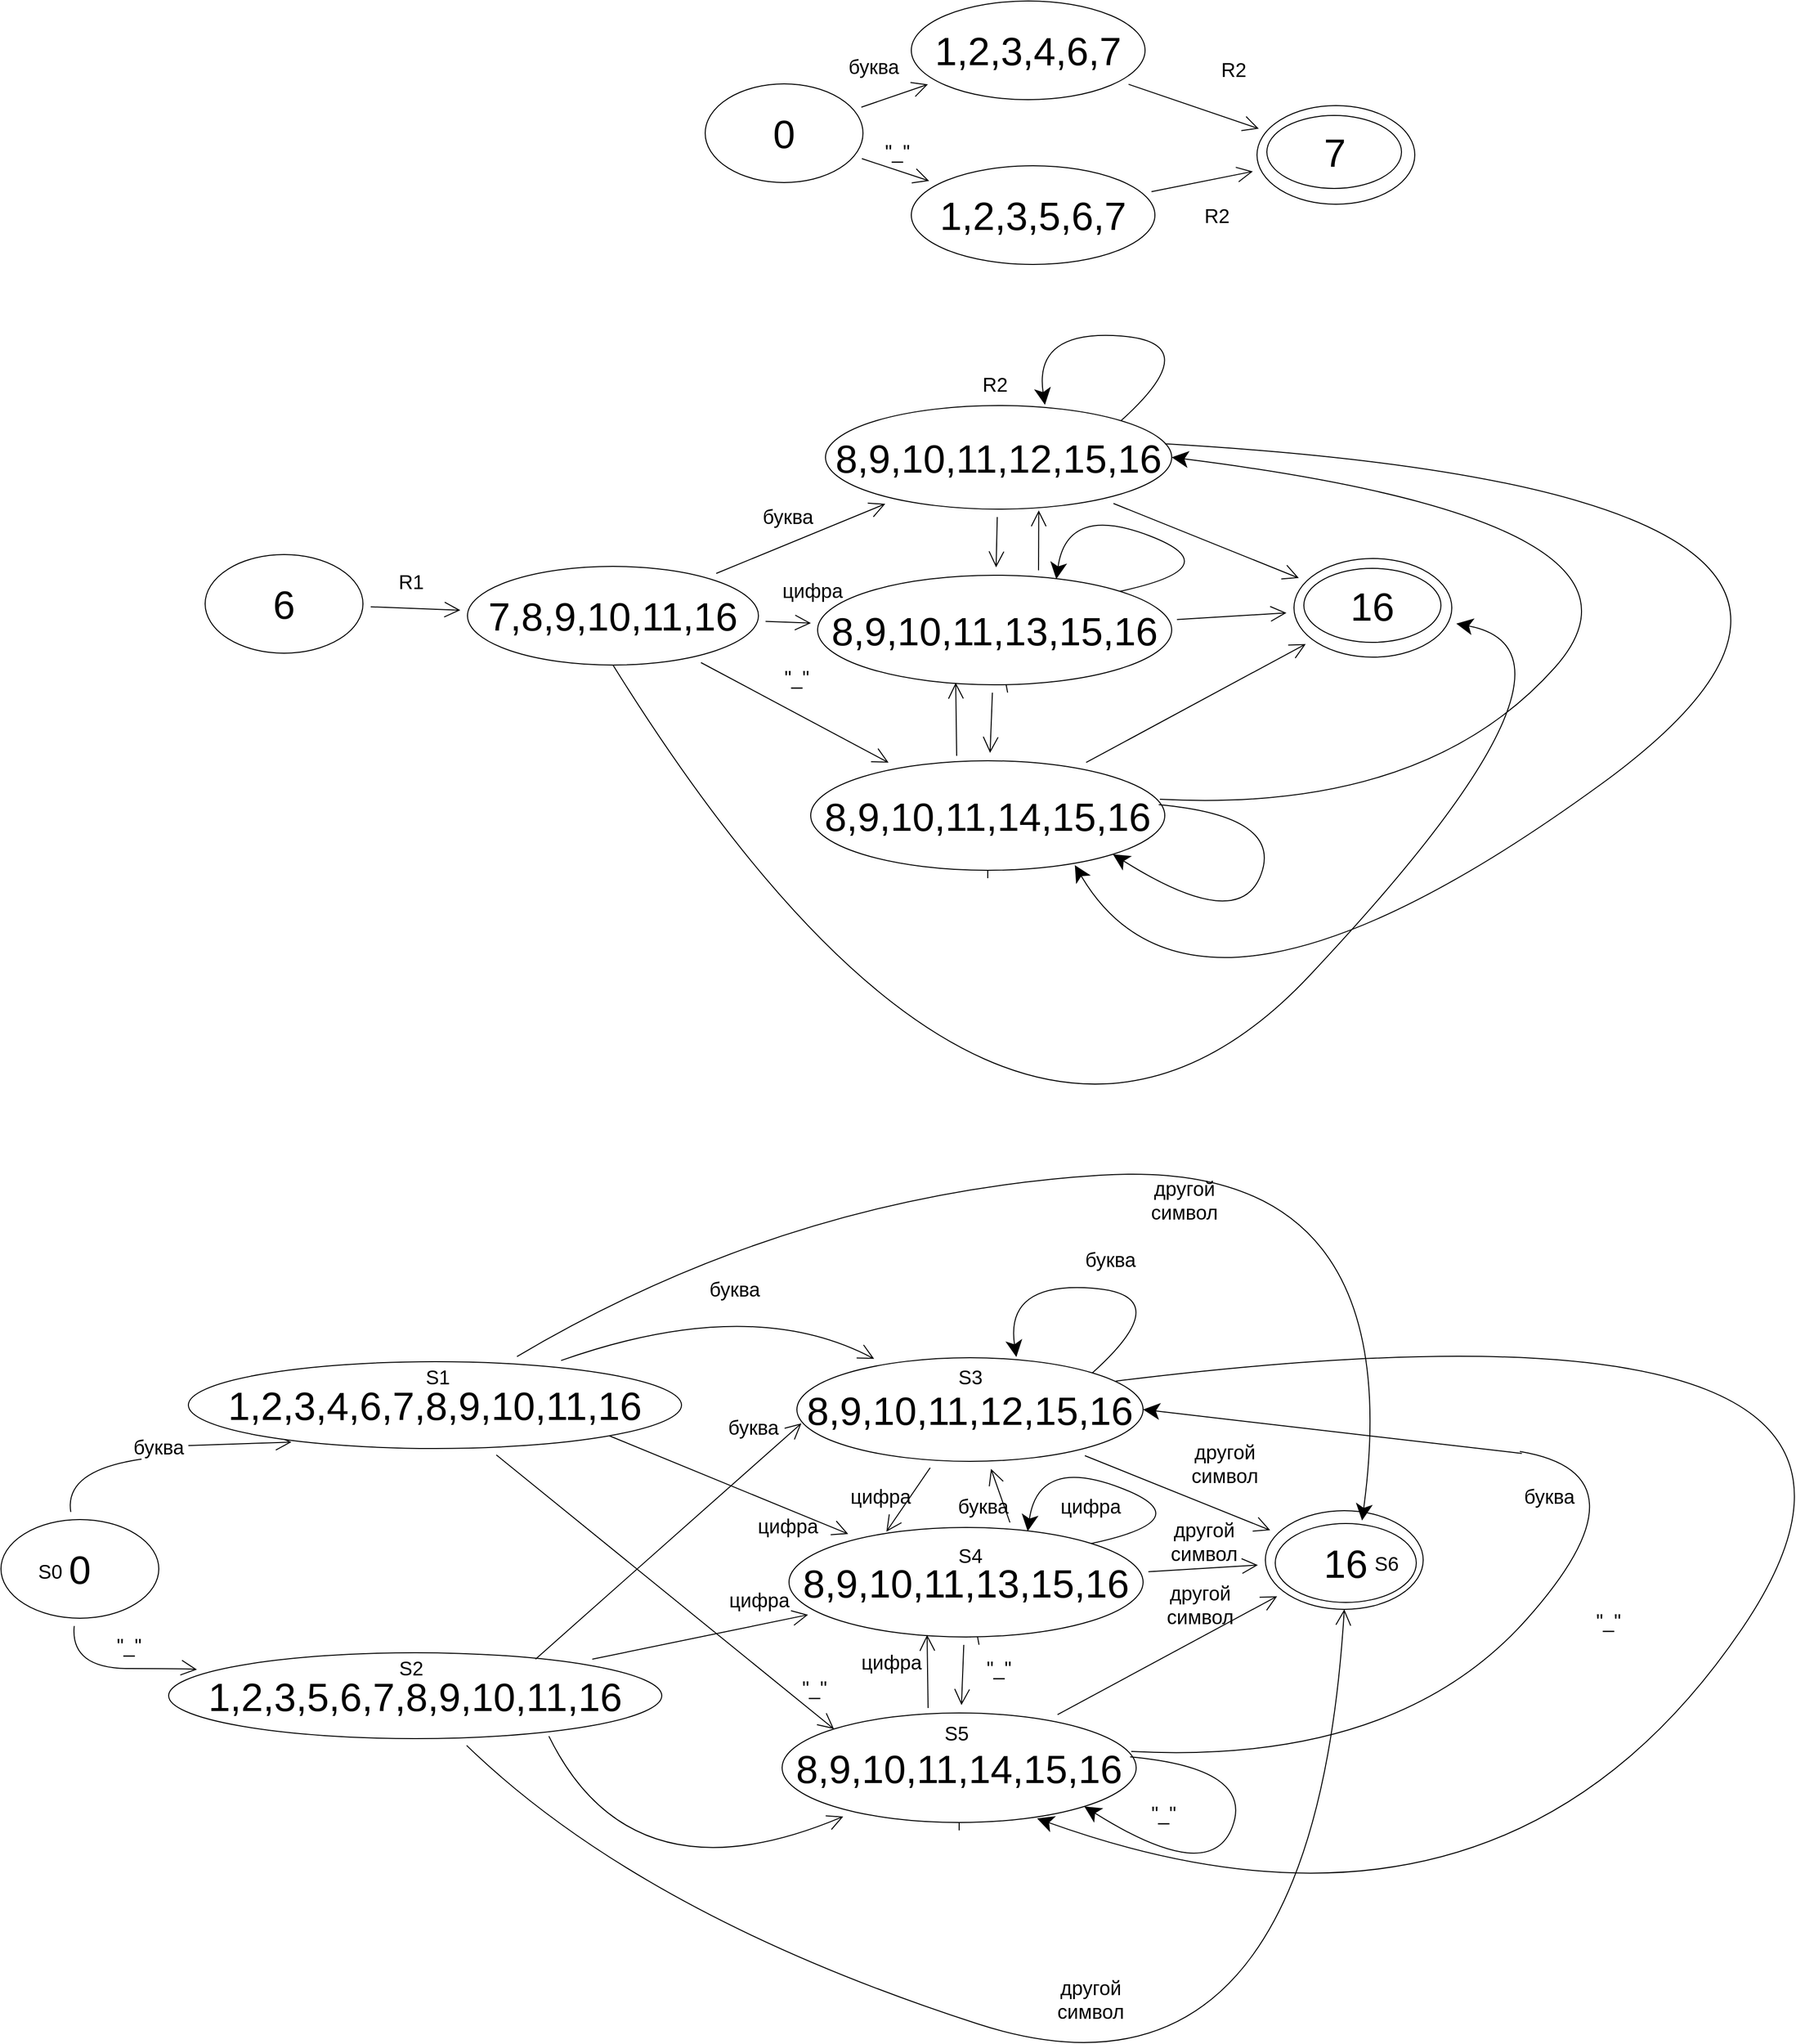 <mxfile version="18.0.6" type="device"><diagram id="zj1M4mrLuByFVKe7p3DA" name="Страница 1"><mxGraphModel dx="2971" dy="1540" grid="1" gridSize="10" guides="1" tooltips="1" connect="1" arrows="1" fold="1" page="1" pageScale="1" pageWidth="827" pageHeight="1169" math="0" shadow="0"><root><mxCell id="0"/><mxCell id="1" parent="0"/><mxCell id="WcoB6O9tHbPSRqKSjscu-1" value="0" style="ellipse;whiteSpace=wrap;html=1;hachureGap=4;fontSize=40;" vertex="1" parent="1"><mxGeometry x="214" y="114" width="160" height="100" as="geometry"/></mxCell><mxCell id="WcoB6O9tHbPSRqKSjscu-2" value="1,2,3,5,6,7" style="ellipse;whiteSpace=wrap;html=1;hachureGap=4;fontSize=40;" vertex="1" parent="1"><mxGeometry x="423" y="197" width="247" height="100" as="geometry"/></mxCell><mxCell id="WcoB6O9tHbPSRqKSjscu-3" value="1,2,3,4,6,7" style="ellipse;whiteSpace=wrap;html=1;hachureGap=4;fontSize=40;" vertex="1" parent="1"><mxGeometry x="423" y="30" width="237" height="100" as="geometry"/></mxCell><mxCell id="WcoB6O9tHbPSRqKSjscu-4" value="7" style="ellipse;whiteSpace=wrap;html=1;hachureGap=4;fontSize=40;" vertex="1" parent="1"><mxGeometry x="773.5" y="136" width="160" height="100" as="geometry"/></mxCell><mxCell id="WcoB6O9tHbPSRqKSjscu-5" value="" style="edgeStyle=none;orthogonalLoop=1;jettySize=auto;html=1;rounded=0;fontSize=40;endArrow=open;startSize=14;endSize=14;sourcePerimeterSpacing=8;targetPerimeterSpacing=8;curved=1;" edge="1" parent="1" source="WcoB6O9tHbPSRqKSjscu-1" target="WcoB6O9tHbPSRqKSjscu-3"><mxGeometry width="120" relative="1" as="geometry"><mxPoint x="437" y="177" as="sourcePoint"/><mxPoint x="557" y="177" as="targetPoint"/><Array as="points"/></mxGeometry></mxCell><mxCell id="WcoB6O9tHbPSRqKSjscu-6" value="" style="edgeStyle=none;orthogonalLoop=1;jettySize=auto;html=1;rounded=0;fontSize=40;endArrow=open;startSize=14;endSize=14;sourcePerimeterSpacing=8;targetPerimeterSpacing=8;curved=1;" edge="1" parent="1" source="WcoB6O9tHbPSRqKSjscu-1" target="WcoB6O9tHbPSRqKSjscu-2"><mxGeometry width="120" relative="1" as="geometry"><mxPoint x="371" y="183" as="sourcePoint"/><mxPoint x="491" y="183" as="targetPoint"/><Array as="points"/></mxGeometry></mxCell><mxCell id="WcoB6O9tHbPSRqKSjscu-7" value="" style="edgeStyle=none;orthogonalLoop=1;jettySize=auto;html=1;rounded=0;fontSize=40;endArrow=open;startSize=14;endSize=14;sourcePerimeterSpacing=8;targetPerimeterSpacing=8;curved=1;" edge="1" parent="1" source="WcoB6O9tHbPSRqKSjscu-2" target="WcoB6O9tHbPSRqKSjscu-4"><mxGeometry width="120" relative="1" as="geometry"><mxPoint x="622" y="268" as="sourcePoint"/><mxPoint x="742" y="268" as="targetPoint"/><Array as="points"/></mxGeometry></mxCell><mxCell id="WcoB6O9tHbPSRqKSjscu-8" value="" style="edgeStyle=none;orthogonalLoop=1;jettySize=auto;html=1;rounded=0;fontSize=40;endArrow=open;startSize=14;endSize=14;sourcePerimeterSpacing=8;targetPerimeterSpacing=8;curved=1;" edge="1" parent="1" source="WcoB6O9tHbPSRqKSjscu-3" target="WcoB6O9tHbPSRqKSjscu-4"><mxGeometry width="120" relative="1" as="geometry"><mxPoint x="483" y="166" as="sourcePoint"/><mxPoint x="603" y="166" as="targetPoint"/><Array as="points"/></mxGeometry></mxCell><mxCell id="WcoB6O9tHbPSRqKSjscu-9" value="буква" style="text;strokeColor=none;fillColor=none;html=1;align=center;verticalAlign=middle;whiteSpace=wrap;rounded=0;hachureGap=4;fontSize=20;" vertex="1" parent="1"><mxGeometry x="355" y="81" width="60" height="30" as="geometry"/></mxCell><mxCell id="WcoB6O9tHbPSRqKSjscu-10" value="&quot;_&quot;" style="text;strokeColor=none;fillColor=none;html=1;align=center;verticalAlign=middle;whiteSpace=wrap;rounded=0;hachureGap=4;fontSize=20;" vertex="1" parent="1"><mxGeometry x="379" y="167" width="60" height="30" as="geometry"/></mxCell><mxCell id="WcoB6O9tHbPSRqKSjscu-11" value="R2" style="text;strokeColor=none;fillColor=none;html=1;align=center;verticalAlign=middle;whiteSpace=wrap;rounded=0;hachureGap=4;fontSize=20;" vertex="1" parent="1"><mxGeometry x="703" y="232" width="60" height="30" as="geometry"/></mxCell><mxCell id="WcoB6O9tHbPSRqKSjscu-12" value="R2" style="text;strokeColor=none;fillColor=none;html=1;align=center;verticalAlign=middle;whiteSpace=wrap;rounded=0;hachureGap=4;fontSize=20;" vertex="1" parent="1"><mxGeometry x="720" y="84" width="60" height="30" as="geometry"/></mxCell><mxCell id="WcoB6O9tHbPSRqKSjscu-13" value="7,8,9,10,11,16" style="ellipse;whiteSpace=wrap;html=1;hachureGap=4;fontSize=40;" vertex="1" parent="1"><mxGeometry x="-27" y="603" width="295" height="100" as="geometry"/></mxCell><mxCell id="WcoB6O9tHbPSRqKSjscu-14" style="edgeStyle=none;curved=1;rounded=0;orthogonalLoop=1;jettySize=auto;html=1;entryX=0.616;entryY=1.012;entryDx=0;entryDy=0;entryPerimeter=0;fontSize=20;endArrow=open;startSize=14;endSize=14;sourcePerimeterSpacing=8;targetPerimeterSpacing=8;" edge="1" parent="1" target="WcoB6O9tHbPSRqKSjscu-19"><mxGeometry relative="1" as="geometry"><mxPoint x="552" y="607" as="sourcePoint"/></mxGeometry></mxCell><mxCell id="WcoB6O9tHbPSRqKSjscu-15" style="edgeStyle=none;curved=1;rounded=0;orthogonalLoop=1;jettySize=auto;html=1;fontSize=20;endArrow=open;startSize=14;endSize=14;sourcePerimeterSpacing=8;targetPerimeterSpacing=8;" edge="1" parent="1" source="WcoB6O9tHbPSRqKSjscu-17"><mxGeometry relative="1" as="geometry"><mxPoint x="515.929" y="706.167" as="targetPoint"/></mxGeometry></mxCell><mxCell id="WcoB6O9tHbPSRqKSjscu-16" style="edgeStyle=none;curved=1;rounded=0;orthogonalLoop=1;jettySize=auto;html=1;fontSize=20;endArrow=open;startSize=14;endSize=14;sourcePerimeterSpacing=8;targetPerimeterSpacing=8;" edge="1" parent="1" source="WcoB6O9tHbPSRqKSjscu-17" target="WcoB6O9tHbPSRqKSjscu-33"><mxGeometry relative="1" as="geometry"/></mxCell><mxCell id="WcoB6O9tHbPSRqKSjscu-17" value="8,9,10,11,13,15,16" style="ellipse;whiteSpace=wrap;html=1;hachureGap=4;fontSize=40;" vertex="1" parent="1"><mxGeometry x="328" y="612" width="359" height="111" as="geometry"/></mxCell><mxCell id="WcoB6O9tHbPSRqKSjscu-18" style="edgeStyle=none;curved=1;rounded=0;orthogonalLoop=1;jettySize=auto;html=1;fontSize=20;endArrow=open;startSize=14;endSize=14;sourcePerimeterSpacing=8;targetPerimeterSpacing=8;" edge="1" parent="1" source="WcoB6O9tHbPSRqKSjscu-19" target="WcoB6O9tHbPSRqKSjscu-17"><mxGeometry relative="1" as="geometry"/></mxCell><mxCell id="WcoB6O9tHbPSRqKSjscu-19" value="8,9,10,11,12,15,16" style="ellipse;whiteSpace=wrap;html=1;hachureGap=4;fontSize=40;" vertex="1" parent="1"><mxGeometry x="336" y="440" width="351" height="105" as="geometry"/></mxCell><mxCell id="WcoB6O9tHbPSRqKSjscu-20" value="16" style="ellipse;whiteSpace=wrap;html=1;hachureGap=4;fontSize=40;" vertex="1" parent="1"><mxGeometry x="811" y="595" width="160" height="100" as="geometry"/></mxCell><mxCell id="WcoB6O9tHbPSRqKSjscu-21" value="" style="edgeStyle=none;orthogonalLoop=1;jettySize=auto;html=1;rounded=0;fontSize=40;endArrow=open;startSize=14;endSize=14;sourcePerimeterSpacing=8;targetPerimeterSpacing=8;curved=1;" edge="1" parent="1" source="WcoB6O9tHbPSRqKSjscu-13" target="WcoB6O9tHbPSRqKSjscu-19"><mxGeometry width="120" relative="1" as="geometry"><mxPoint x="350" y="592" as="sourcePoint"/><mxPoint x="470" y="592" as="targetPoint"/><Array as="points"/></mxGeometry></mxCell><mxCell id="WcoB6O9tHbPSRqKSjscu-22" value="" style="edgeStyle=none;orthogonalLoop=1;jettySize=auto;html=1;rounded=0;fontSize=40;endArrow=open;startSize=14;endSize=14;sourcePerimeterSpacing=8;targetPerimeterSpacing=8;curved=1;" edge="1" parent="1" source="WcoB6O9tHbPSRqKSjscu-13" target="WcoB6O9tHbPSRqKSjscu-17"><mxGeometry width="120" relative="1" as="geometry"><mxPoint x="284" y="598" as="sourcePoint"/><mxPoint x="404" y="598" as="targetPoint"/><Array as="points"/></mxGeometry></mxCell><mxCell id="WcoB6O9tHbPSRqKSjscu-23" value="" style="edgeStyle=none;orthogonalLoop=1;jettySize=auto;html=1;rounded=0;fontSize=40;endArrow=open;startSize=14;endSize=14;sourcePerimeterSpacing=8;targetPerimeterSpacing=8;curved=1;" edge="1" parent="1" source="WcoB6O9tHbPSRqKSjscu-17" target="WcoB6O9tHbPSRqKSjscu-20"><mxGeometry width="120" relative="1" as="geometry"><mxPoint x="535" y="683" as="sourcePoint"/><mxPoint x="655" y="683" as="targetPoint"/><Array as="points"/></mxGeometry></mxCell><mxCell id="WcoB6O9tHbPSRqKSjscu-24" value="" style="edgeStyle=none;orthogonalLoop=1;jettySize=auto;html=1;rounded=0;fontSize=40;endArrow=open;startSize=14;endSize=14;sourcePerimeterSpacing=8;targetPerimeterSpacing=8;curved=1;" edge="1" parent="1" source="WcoB6O9tHbPSRqKSjscu-19" target="WcoB6O9tHbPSRqKSjscu-20"><mxGeometry width="120" relative="1" as="geometry"><mxPoint x="396" y="581" as="sourcePoint"/><mxPoint x="516" y="581" as="targetPoint"/><Array as="points"/></mxGeometry></mxCell><mxCell id="WcoB6O9tHbPSRqKSjscu-25" value="буква" style="text;strokeColor=none;fillColor=none;html=1;align=center;verticalAlign=middle;whiteSpace=wrap;rounded=0;hachureGap=4;fontSize=20;" vertex="1" parent="1"><mxGeometry x="268" y="537" width="60" height="30" as="geometry"/></mxCell><mxCell id="WcoB6O9tHbPSRqKSjscu-26" value="цифра&lt;span style=&quot;color: rgba(0, 0, 0, 0); font-family: monospace; font-size: 0px; text-align: start;&quot;&gt;%3CmxGraphModel%3E%3Croot%3E%3CmxCell%20id%3D%220%22%2F%3E%3CmxCell%20id%3D%221%22%20parent%3D%220%22%2F%3E%3CmxCell%20id%3D%222%22%20value%3D%22%22%20style%3D%22edgeStyle%3Dnone%3BorthogonalLoop%3D1%3BjettySize%3Dauto%3Bhtml%3D1%3Brounded%3D0%3BfontSize%3D40%3BendArrow%3Dopen%3BstartSize%3D14%3BendSize%3D14%3BsourcePerimeterSpacing%3D8%3BtargetPerimeterSpacing%3D8%3Bcurved%3D1%3B%22%20edge%3D%221%22%20parent%3D%221%22%3E%3CmxGeometry%20width%3D%22120%22%20relative%3D%221%22%20as%3D%22geometry%22%3E%3CmxPoint%20x%3D%22270.536%22%20y%3D%22610.228%22%20as%3D%22sourcePoint%22%2F%3E%3CmxPoint%20x%3D%22354.334%22%20y%3D%22630.873%22%20as%3D%22targetPoint%22%2F%3E%3CArray%20as%3D%22points%22%2F%3E%3C%2FmxGeometry%3E%3C%2FmxCell%3E%3C%2Froot%3E%3C%2FmxGraphModel%3E&lt;/span&gt;" style="text;strokeColor=none;fillColor=none;html=1;align=center;verticalAlign=middle;whiteSpace=wrap;rounded=0;hachureGap=4;fontSize=20;" vertex="1" parent="1"><mxGeometry x="293" y="612" width="60" height="30" as="geometry"/></mxCell><mxCell id="WcoB6O9tHbPSRqKSjscu-27" value="R2" style="text;strokeColor=none;fillColor=none;html=1;align=center;verticalAlign=middle;whiteSpace=wrap;rounded=0;hachureGap=4;fontSize=20;" vertex="1" parent="1"><mxGeometry x="477.5" y="403" width="60" height="30" as="geometry"/></mxCell><mxCell id="WcoB6O9tHbPSRqKSjscu-28" style="edgeStyle=none;curved=1;rounded=0;orthogonalLoop=1;jettySize=auto;html=1;fontSize=20;endArrow=open;startSize=14;endSize=14;sourcePerimeterSpacing=8;targetPerimeterSpacing=8;" edge="1" parent="1" source="WcoB6O9tHbPSRqKSjscu-29" target="WcoB6O9tHbPSRqKSjscu-13"><mxGeometry relative="1" as="geometry"/></mxCell><mxCell id="WcoB6O9tHbPSRqKSjscu-29" value="6" style="ellipse;whiteSpace=wrap;html=1;hachureGap=4;fontSize=40;" vertex="1" parent="1"><mxGeometry x="-293" y="591" width="160" height="100" as="geometry"/></mxCell><mxCell id="WcoB6O9tHbPSRqKSjscu-30" style="edgeStyle=none;curved=1;rounded=0;orthogonalLoop=1;jettySize=auto;html=1;fontSize=20;endArrow=open;startSize=14;endSize=14;sourcePerimeterSpacing=8;targetPerimeterSpacing=8;" edge="1" parent="1" source="WcoB6O9tHbPSRqKSjscu-33" target="WcoB6O9tHbPSRqKSjscu-20"><mxGeometry relative="1" as="geometry"><mxPoint x="894.999" y="757.344" as="targetPoint"/></mxGeometry></mxCell><mxCell id="WcoB6O9tHbPSRqKSjscu-31" style="edgeStyle=none;curved=1;rounded=0;orthogonalLoop=1;jettySize=auto;html=1;fontSize=20;endArrow=open;startSize=14;endSize=14;sourcePerimeterSpacing=8;targetPerimeterSpacing=8;entryX=0.39;entryY=0.981;entryDx=0;entryDy=0;entryPerimeter=0;" edge="1" parent="1" target="WcoB6O9tHbPSRqKSjscu-17"><mxGeometry relative="1" as="geometry"><mxPoint x="469.0" y="795" as="sourcePoint"/></mxGeometry></mxCell><mxCell id="WcoB6O9tHbPSRqKSjscu-32" style="edgeStyle=none;curved=1;rounded=0;orthogonalLoop=1;jettySize=auto;html=1;fontSize=20;endArrow=open;startSize=14;endSize=14;sourcePerimeterSpacing=8;targetPerimeterSpacing=8;" edge="1" parent="1" source="WcoB6O9tHbPSRqKSjscu-33"><mxGeometry relative="1" as="geometry"><mxPoint x="500.467" y="858.599" as="targetPoint"/></mxGeometry></mxCell><mxCell id="WcoB6O9tHbPSRqKSjscu-33" value="8,9,10,11,14,15,16" style="ellipse;whiteSpace=wrap;html=1;hachureGap=4;fontSize=40;" vertex="1" parent="1"><mxGeometry x="321" y="800" width="359" height="111" as="geometry"/></mxCell><mxCell id="WcoB6O9tHbPSRqKSjscu-34" value="" style="edgeStyle=none;orthogonalLoop=1;jettySize=auto;html=1;rounded=0;fontSize=40;endArrow=open;startSize=14;endSize=14;sourcePerimeterSpacing=8;targetPerimeterSpacing=8;curved=1;" edge="1" parent="1" source="WcoB6O9tHbPSRqKSjscu-13" target="WcoB6O9tHbPSRqKSjscu-33"><mxGeometry width="120" relative="1" as="geometry"><mxPoint x="280.536" y="620.228" as="sourcePoint"/><mxPoint x="364.334" y="640.873" as="targetPoint"/><Array as="points"/></mxGeometry></mxCell><mxCell id="WcoB6O9tHbPSRqKSjscu-35" value="&quot;_&quot;" style="text;strokeColor=none;fillColor=none;html=1;align=center;verticalAlign=middle;whiteSpace=wrap;rounded=0;hachureGap=4;fontSize=20;" vertex="1" parent="1"><mxGeometry x="277" y="700" width="60" height="30" as="geometry"/></mxCell><mxCell id="WcoB6O9tHbPSRqKSjscu-36" value="" style="curved=1;endArrow=classic;html=1;rounded=0;fontSize=20;startSize=14;endSize=14;sourcePerimeterSpacing=8;targetPerimeterSpacing=8;exitX=1;exitY=0;exitDx=0;exitDy=0;entryX=0.634;entryY=-0.007;entryDx=0;entryDy=0;entryPerimeter=0;" edge="1" parent="1" source="WcoB6O9tHbPSRqKSjscu-19" target="WcoB6O9tHbPSRqKSjscu-19"><mxGeometry width="50" height="50" relative="1" as="geometry"><mxPoint x="470" y="517" as="sourcePoint"/><mxPoint x="520" y="467" as="targetPoint"/><Array as="points"><mxPoint x="724" y="376"/><mxPoint x="547" y="363"/></Array></mxGeometry></mxCell><mxCell id="WcoB6O9tHbPSRqKSjscu-37" value="" style="curved=1;endArrow=classic;html=1;rounded=0;fontSize=20;startSize=14;endSize=14;sourcePerimeterSpacing=8;targetPerimeterSpacing=8;exitX=1;exitY=0;exitDx=0;exitDy=0;entryX=0.674;entryY=0.035;entryDx=0;entryDy=0;entryPerimeter=0;" edge="1" parent="1" source="WcoB6O9tHbPSRqKSjscu-17" target="WcoB6O9tHbPSRqKSjscu-17"><mxGeometry width="50" height="50" relative="1" as="geometry"><mxPoint x="647.158" y="465.85" as="sourcePoint"/><mxPoint x="568.534" y="449.265" as="targetPoint"/><Array as="points"><mxPoint x="748" y="604"/><mxPoint x="581" y="540"/></Array></mxGeometry></mxCell><mxCell id="WcoB6O9tHbPSRqKSjscu-38" value="" style="curved=1;endArrow=classic;html=1;rounded=0;fontSize=20;startSize=14;endSize=14;sourcePerimeterSpacing=8;targetPerimeterSpacing=8;exitX=0.983;exitY=0.401;exitDx=0;exitDy=0;entryX=1;entryY=1;entryDx=0;entryDy=0;exitPerimeter=0;" edge="1" parent="1" source="WcoB6O9tHbPSRqKSjscu-33" target="WcoB6O9tHbPSRqKSjscu-33"><mxGeometry width="50" height="50" relative="1" as="geometry"><mxPoint x="645.057" y="638.452" as="sourcePoint"/><mxPoint x="579.966" y="625.885" as="targetPoint"/><Array as="points"><mxPoint x="800" y="856"/><mxPoint x="755" y="975"/></Array></mxGeometry></mxCell><mxCell id="WcoB6O9tHbPSRqKSjscu-39" value="R1" style="text;strokeColor=none;fillColor=none;html=1;align=center;verticalAlign=middle;whiteSpace=wrap;rounded=0;hachureGap=4;fontSize=20;" vertex="1" parent="1"><mxGeometry x="-114" y="603" width="60" height="30" as="geometry"/></mxCell><mxCell id="WcoB6O9tHbPSRqKSjscu-40" value="" style="curved=1;endArrow=classic;html=1;rounded=0;fontSize=20;startSize=14;endSize=14;sourcePerimeterSpacing=8;targetPerimeterSpacing=8;entryX=1;entryY=0.5;entryDx=0;entryDy=0;" edge="1" parent="1" target="WcoB6O9tHbPSRqKSjscu-19"><mxGeometry width="50" height="50" relative="1" as="geometry"><mxPoint x="675" y="839.0" as="sourcePoint"/><mxPoint x="638.057" y="904.548" as="targetPoint"/><Array as="points"><mxPoint x="944" y="853"/><mxPoint x="1207" y="558"/></Array></mxGeometry></mxCell><mxCell id="WcoB6O9tHbPSRqKSjscu-41" value="" style="curved=1;endArrow=classic;html=1;rounded=0;fontSize=20;startSize=14;endSize=14;sourcePerimeterSpacing=8;targetPerimeterSpacing=8;exitX=0.98;exitY=0.369;exitDx=0;exitDy=0;entryX=0.746;entryY=0.953;entryDx=0;entryDy=0;exitPerimeter=0;entryPerimeter=0;" edge="1" parent="1" source="WcoB6O9tHbPSRqKSjscu-19" target="WcoB6O9tHbPSRqKSjscu-33"><mxGeometry width="50" height="50" relative="1" as="geometry"><mxPoint x="693.897" y="864.511" as="sourcePoint"/><mxPoint x="648.057" y="914.548" as="targetPoint"/><Array as="points"><mxPoint x="1529" y="528"/><mxPoint x="715" y="1120"/></Array></mxGeometry></mxCell><mxCell id="WcoB6O9tHbPSRqKSjscu-42" value="" style="curved=1;endArrow=classic;html=1;rounded=0;fontSize=20;startSize=14;endSize=14;sourcePerimeterSpacing=8;targetPerimeterSpacing=8;exitX=0.5;exitY=1;exitDx=0;exitDy=0;" edge="1" parent="1" source="WcoB6O9tHbPSRqKSjscu-13" target="WcoB6O9tHbPSRqKSjscu-20"><mxGeometry width="50" height="50" relative="1" as="geometry"><mxPoint x="685" y="849" as="sourcePoint"/><mxPoint x="697.0" y="502.5" as="targetPoint"/><Array as="points"><mxPoint x="520" y="1344"/><mxPoint x="1134" y="691"/></Array></mxGeometry></mxCell><mxCell id="WcoB6O9tHbPSRqKSjscu-43" value="0" style="ellipse;whiteSpace=wrap;html=1;hachureGap=4;fontSize=40;" vertex="1" parent="1"><mxGeometry x="-500" y="1569" width="160" height="100" as="geometry"/></mxCell><mxCell id="WcoB6O9tHbPSRqKSjscu-44" value="" style="edgeStyle=none;orthogonalLoop=1;jettySize=auto;html=1;rounded=0;fontSize=40;endArrow=open;startSize=14;endSize=14;targetPerimeterSpacing=8;curved=1;entryX=0.209;entryY=0.926;entryDx=0;entryDy=0;entryPerimeter=0;startArrow=none;" edge="1" parent="1" source="WcoB6O9tHbPSRqKSjscu-46" target="WcoB6O9tHbPSRqKSjscu-103"><mxGeometry width="120" relative="1" as="geometry"><mxPoint x="-539" y="1608.5" as="sourcePoint"/><mxPoint x="-232.001" y="1565.26" as="targetPoint"/><Array as="points"/></mxGeometry></mxCell><mxCell id="WcoB6O9tHbPSRqKSjscu-45" value="" style="edgeStyle=none;orthogonalLoop=1;jettySize=auto;html=1;rounded=0;fontSize=40;endArrow=open;startSize=14;endSize=14;sourcePerimeterSpacing=8;targetPerimeterSpacing=8;curved=1;" edge="1" parent="1" source="WcoB6O9tHbPSRqKSjscu-43" target="WcoB6O9tHbPSRqKSjscu-104"><mxGeometry width="120" relative="1" as="geometry"><mxPoint x="-415" y="1637.5" as="sourcePoint"/><mxPoint x="-180" y="1700" as="targetPoint"/><Array as="points"><mxPoint x="-430" y="1720"/><mxPoint x="-310" y="1720"/></Array></mxGeometry></mxCell><mxCell id="WcoB6O9tHbPSRqKSjscu-47" value="&quot;_&quot;" style="text;strokeColor=none;fillColor=none;html=1;align=center;verticalAlign=middle;whiteSpace=wrap;rounded=0;hachureGap=4;fontSize=20;" vertex="1" parent="1"><mxGeometry x="-400" y="1681" width="60" height="30" as="geometry"/></mxCell><mxCell id="WcoB6O9tHbPSRqKSjscu-49" style="edgeStyle=none;curved=1;rounded=0;orthogonalLoop=1;jettySize=auto;html=1;fontSize=20;endArrow=open;startSize=14;endSize=14;sourcePerimeterSpacing=8;targetPerimeterSpacing=8;" edge="1" parent="1" target="WcoB6O9tHbPSRqKSjscu-54"><mxGeometry relative="1" as="geometry"><mxPoint x="523" y="1572.0" as="sourcePoint"/></mxGeometry></mxCell><mxCell id="WcoB6O9tHbPSRqKSjscu-50" style="edgeStyle=none;curved=1;rounded=0;orthogonalLoop=1;jettySize=auto;html=1;fontSize=20;endArrow=open;startSize=14;endSize=14;sourcePerimeterSpacing=8;targetPerimeterSpacing=8;" edge="1" parent="1" source="WcoB6O9tHbPSRqKSjscu-52"><mxGeometry relative="1" as="geometry"><mxPoint x="486.929" y="1671.167" as="targetPoint"/></mxGeometry></mxCell><mxCell id="WcoB6O9tHbPSRqKSjscu-51" style="edgeStyle=none;curved=1;rounded=0;orthogonalLoop=1;jettySize=auto;html=1;fontSize=20;endArrow=open;startSize=14;endSize=14;sourcePerimeterSpacing=8;targetPerimeterSpacing=8;" edge="1" parent="1" source="WcoB6O9tHbPSRqKSjscu-52" target="WcoB6O9tHbPSRqKSjscu-66"><mxGeometry relative="1" as="geometry"/></mxCell><mxCell id="WcoB6O9tHbPSRqKSjscu-52" value="8,9,10,11,13,15,16" style="ellipse;whiteSpace=wrap;html=1;hachureGap=4;fontSize=40;" vertex="1" parent="1"><mxGeometry x="299" y="1577" width="359" height="111" as="geometry"/></mxCell><mxCell id="WcoB6O9tHbPSRqKSjscu-53" style="edgeStyle=none;curved=1;rounded=0;orthogonalLoop=1;jettySize=auto;html=1;fontSize=20;endArrow=open;startSize=14;endSize=14;sourcePerimeterSpacing=8;targetPerimeterSpacing=8;entryX=0.275;entryY=0.038;entryDx=0;entryDy=0;entryPerimeter=0;" edge="1" parent="1" source="WcoB6O9tHbPSRqKSjscu-54" target="WcoB6O9tHbPSRqKSjscu-52"><mxGeometry relative="1" as="geometry"/></mxCell><mxCell id="WcoB6O9tHbPSRqKSjscu-54" value="8,9,10,11,12,15,16" style="ellipse;whiteSpace=wrap;html=1;hachureGap=4;fontSize=40;" vertex="1" parent="1"><mxGeometry x="307" y="1405" width="351" height="105" as="geometry"/></mxCell><mxCell id="WcoB6O9tHbPSRqKSjscu-55" value="16" style="ellipse;whiteSpace=wrap;html=1;hachureGap=4;fontSize=40;" vertex="1" parent="1"><mxGeometry x="782" y="1560" width="160" height="100" as="geometry"/></mxCell><mxCell id="WcoB6O9tHbPSRqKSjscu-56" value="" style="edgeStyle=none;orthogonalLoop=1;jettySize=auto;html=1;rounded=0;fontSize=40;endArrow=open;startSize=14;endSize=14;sourcePerimeterSpacing=8;targetPerimeterSpacing=8;curved=1;" edge="1" parent="1" source="WcoB6O9tHbPSRqKSjscu-103" target="WcoB6O9tHbPSRqKSjscu-54"><mxGeometry width="120" relative="1" as="geometry"><mxPoint x="160" y="1340" as="sourcePoint"/><mxPoint x="441" y="1557" as="targetPoint"/><Array as="points"><mxPoint x="260" y="1340"/></Array></mxGeometry></mxCell><mxCell id="WcoB6O9tHbPSRqKSjscu-57" value="" style="edgeStyle=none;orthogonalLoop=1;jettySize=auto;html=1;rounded=0;fontSize=40;endArrow=open;startSize=14;endSize=14;sourcePerimeterSpacing=8;targetPerimeterSpacing=8;curved=1;exitX=1;exitY=1;exitDx=0;exitDy=0;" edge="1" parent="1" source="WcoB6O9tHbPSRqKSjscu-103" target="WcoB6O9tHbPSRqKSjscu-52"><mxGeometry width="120" relative="1" as="geometry"><mxPoint x="246.383" y="1623.163" as="sourcePoint"/><mxPoint x="375" y="1563" as="targetPoint"/><Array as="points"/></mxGeometry></mxCell><mxCell id="WcoB6O9tHbPSRqKSjscu-58" value="" style="edgeStyle=none;orthogonalLoop=1;jettySize=auto;html=1;rounded=0;fontSize=40;endArrow=open;startSize=14;endSize=14;sourcePerimeterSpacing=8;targetPerimeterSpacing=8;curved=1;" edge="1" parent="1" source="WcoB6O9tHbPSRqKSjscu-52" target="WcoB6O9tHbPSRqKSjscu-55"><mxGeometry width="120" relative="1" as="geometry"><mxPoint x="506" y="1648" as="sourcePoint"/><mxPoint x="626" y="1648" as="targetPoint"/><Array as="points"/></mxGeometry></mxCell><mxCell id="WcoB6O9tHbPSRqKSjscu-59" value="" style="edgeStyle=none;orthogonalLoop=1;jettySize=auto;html=1;rounded=0;fontSize=40;endArrow=open;startSize=14;endSize=14;sourcePerimeterSpacing=8;targetPerimeterSpacing=8;curved=1;" edge="1" parent="1" source="WcoB6O9tHbPSRqKSjscu-54" target="WcoB6O9tHbPSRqKSjscu-55"><mxGeometry width="120" relative="1" as="geometry"><mxPoint x="367" y="1546" as="sourcePoint"/><mxPoint x="487" y="1546" as="targetPoint"/><Array as="points"/></mxGeometry></mxCell><mxCell id="WcoB6O9tHbPSRqKSjscu-60" value="буква" style="text;strokeColor=none;fillColor=none;html=1;align=center;verticalAlign=middle;whiteSpace=wrap;rounded=0;hachureGap=4;fontSize=20;" vertex="1" parent="1"><mxGeometry x="214" y="1320" width="60" height="30" as="geometry"/></mxCell><mxCell id="WcoB6O9tHbPSRqKSjscu-61" value="цифра&lt;span style=&quot;color: rgba(0, 0, 0, 0); font-family: monospace; font-size: 0px; text-align: start;&quot;&gt;%3CmxGraphModel%3E%3Croot%3E%3CmxCell%20id%3D%220%22%2F%3E%3CmxCell%20id%3D%221%22%20parent%3D%220%22%2F%3E%3CmxCell%20id%3D%222%22%20value%3D%22%22%20style%3D%22edgeStyle%3Dnone%3BorthogonalLoop%3D1%3BjettySize%3Dauto%3Bhtml%3D1%3Brounded%3D0%3BfontSize%3D40%3BendArrow%3Dopen%3BstartSize%3D14%3BendSize%3D14%3BsourcePerimeterSpacing%3D8%3BtargetPerimeterSpacing%3D8%3Bcurved%3D1%3B%22%20edge%3D%221%22%20parent%3D%221%22%3E%3CmxGeometry%20width%3D%22120%22%20relative%3D%221%22%20as%3D%22geometry%22%3E%3CmxPoint%20x%3D%22270.536%22%20y%3D%22610.228%22%20as%3D%22sourcePoint%22%2F%3E%3CmxPoint%20x%3D%22354.334%22%20y%3D%22630.873%22%20as%3D%22targetPoint%22%2F%3E%3CArray%20as%3D%22points%22%2F%3E%3C%2FmxGeometry%3E%3C%2FmxCell%3E%3C%2Froot%3E%3C%2FmxGraphModel%3E&lt;/span&gt;" style="text;strokeColor=none;fillColor=none;html=1;align=center;verticalAlign=middle;whiteSpace=wrap;rounded=0;hachureGap=4;fontSize=20;" vertex="1" parent="1"><mxGeometry x="268" y="1560" width="60" height="30" as="geometry"/></mxCell><mxCell id="WcoB6O9tHbPSRqKSjscu-63" style="edgeStyle=none;curved=1;rounded=0;orthogonalLoop=1;jettySize=auto;html=1;fontSize=20;endArrow=open;startSize=14;endSize=14;sourcePerimeterSpacing=8;targetPerimeterSpacing=8;" edge="1" parent="1" source="WcoB6O9tHbPSRqKSjscu-66" target="WcoB6O9tHbPSRqKSjscu-55"><mxGeometry relative="1" as="geometry"><mxPoint x="865.999" y="1722.344" as="targetPoint"/></mxGeometry></mxCell><mxCell id="WcoB6O9tHbPSRqKSjscu-64" style="edgeStyle=none;curved=1;rounded=0;orthogonalLoop=1;jettySize=auto;html=1;fontSize=20;endArrow=open;startSize=14;endSize=14;sourcePerimeterSpacing=8;targetPerimeterSpacing=8;entryX=0.39;entryY=0.981;entryDx=0;entryDy=0;entryPerimeter=0;" edge="1" parent="1" target="WcoB6O9tHbPSRqKSjscu-52"><mxGeometry relative="1" as="geometry"><mxPoint x="440" y="1760" as="sourcePoint"/></mxGeometry></mxCell><mxCell id="WcoB6O9tHbPSRqKSjscu-65" style="edgeStyle=none;curved=1;rounded=0;orthogonalLoop=1;jettySize=auto;html=1;fontSize=20;endArrow=open;startSize=14;endSize=14;sourcePerimeterSpacing=8;targetPerimeterSpacing=8;" edge="1" parent="1" source="WcoB6O9tHbPSRqKSjscu-66"><mxGeometry relative="1" as="geometry"><mxPoint x="471.467" y="1823.599" as="targetPoint"/></mxGeometry></mxCell><mxCell id="WcoB6O9tHbPSRqKSjscu-66" value="8,9,10,11,14,15,16" style="ellipse;whiteSpace=wrap;html=1;hachureGap=4;fontSize=40;" vertex="1" parent="1"><mxGeometry x="292" y="1765" width="359" height="111" as="geometry"/></mxCell><mxCell id="WcoB6O9tHbPSRqKSjscu-67" value="" style="edgeStyle=none;orthogonalLoop=1;jettySize=auto;html=1;rounded=0;fontSize=40;endArrow=open;startSize=14;endSize=14;sourcePerimeterSpacing=8;targetPerimeterSpacing=8;curved=1;entryX=0;entryY=0;entryDx=0;entryDy=0;" edge="1" parent="1" source="WcoB6O9tHbPSRqKSjscu-103" target="WcoB6O9tHbPSRqKSjscu-66"><mxGeometry width="120" relative="1" as="geometry"><mxPoint x="180.663" y="1665.518" as="sourcePoint"/><mxPoint x="335.334" y="1605.873" as="targetPoint"/><Array as="points"/></mxGeometry></mxCell><mxCell id="WcoB6O9tHbPSRqKSjscu-68" value="&quot;_&quot;" style="text;strokeColor=none;fillColor=none;html=1;align=center;verticalAlign=middle;whiteSpace=wrap;rounded=0;hachureGap=4;fontSize=20;" vertex="1" parent="1"><mxGeometry x="295" y="1724" width="60" height="30" as="geometry"/></mxCell><mxCell id="WcoB6O9tHbPSRqKSjscu-69" value="" style="curved=1;endArrow=classic;html=1;rounded=0;fontSize=20;startSize=14;endSize=14;sourcePerimeterSpacing=8;targetPerimeterSpacing=8;exitX=1;exitY=0;exitDx=0;exitDy=0;entryX=0.634;entryY=-0.007;entryDx=0;entryDy=0;entryPerimeter=0;" edge="1" parent="1" source="WcoB6O9tHbPSRqKSjscu-54" target="WcoB6O9tHbPSRqKSjscu-54"><mxGeometry width="50" height="50" relative="1" as="geometry"><mxPoint x="441" y="1482" as="sourcePoint"/><mxPoint x="491" y="1432" as="targetPoint"/><Array as="points"><mxPoint x="695" y="1341"/><mxPoint x="518" y="1328"/></Array></mxGeometry></mxCell><mxCell id="WcoB6O9tHbPSRqKSjscu-70" value="" style="curved=1;endArrow=classic;html=1;rounded=0;fontSize=20;startSize=14;endSize=14;sourcePerimeterSpacing=8;targetPerimeterSpacing=8;exitX=1;exitY=0;exitDx=0;exitDy=0;entryX=0.674;entryY=0.035;entryDx=0;entryDy=0;entryPerimeter=0;" edge="1" parent="1" source="WcoB6O9tHbPSRqKSjscu-52" target="WcoB6O9tHbPSRqKSjscu-52"><mxGeometry width="50" height="50" relative="1" as="geometry"><mxPoint x="618.158" y="1430.85" as="sourcePoint"/><mxPoint x="539.534" y="1414.265" as="targetPoint"/><Array as="points"><mxPoint x="719" y="1569"/><mxPoint x="552" y="1505"/></Array></mxGeometry></mxCell><mxCell id="WcoB6O9tHbPSRqKSjscu-71" value="" style="curved=1;endArrow=classic;html=1;rounded=0;fontSize=20;startSize=14;endSize=14;sourcePerimeterSpacing=8;targetPerimeterSpacing=8;exitX=0.983;exitY=0.401;exitDx=0;exitDy=0;entryX=1;entryY=1;entryDx=0;entryDy=0;exitPerimeter=0;" edge="1" parent="1" source="WcoB6O9tHbPSRqKSjscu-66" target="WcoB6O9tHbPSRqKSjscu-66"><mxGeometry width="50" height="50" relative="1" as="geometry"><mxPoint x="616.057" y="1603.452" as="sourcePoint"/><mxPoint x="550.966" y="1590.885" as="targetPoint"/><Array as="points"><mxPoint x="771" y="1821"/><mxPoint x="726" y="1940"/></Array></mxGeometry></mxCell><mxCell id="WcoB6O9tHbPSRqKSjscu-72" value="" style="curved=1;endArrow=classic;html=1;rounded=0;fontSize=20;startSize=14;endSize=14;targetPerimeterSpacing=8;entryX=1;entryY=0.5;entryDx=0;entryDy=0;startArrow=none;" edge="1" parent="1" target="WcoB6O9tHbPSRqKSjscu-54"><mxGeometry width="50" height="50" relative="1" as="geometry"><mxPoint x="1042" y="1502.0" as="sourcePoint"/><mxPoint x="609.057" y="1869.548" as="targetPoint"/><Array as="points"/></mxGeometry></mxCell><mxCell id="WcoB6O9tHbPSRqKSjscu-74" value="другой символ" style="text;strokeColor=none;fillColor=none;html=1;align=center;verticalAlign=middle;whiteSpace=wrap;rounded=0;hachureGap=4;fontSize=20;" vertex="1" parent="1"><mxGeometry x="686" y="1640" width="60" height="30" as="geometry"/></mxCell><mxCell id="WcoB6O9tHbPSRqKSjscu-75" value="другой символ" style="text;strokeColor=none;fillColor=none;html=1;align=center;verticalAlign=middle;whiteSpace=wrap;rounded=0;hachureGap=4;fontSize=20;" vertex="1" parent="1"><mxGeometry x="690" y="1576" width="60" height="30" as="geometry"/></mxCell><mxCell id="WcoB6O9tHbPSRqKSjscu-76" value="другой символ" style="text;strokeColor=none;fillColor=none;html=1;align=center;verticalAlign=middle;whiteSpace=wrap;rounded=0;hachureGap=4;fontSize=20;" vertex="1" parent="1"><mxGeometry x="711" y="1497" width="60" height="30" as="geometry"/></mxCell><mxCell id="WcoB6O9tHbPSRqKSjscu-77" value="буква" style="text;strokeColor=none;fillColor=none;html=1;align=center;verticalAlign=middle;whiteSpace=wrap;rounded=0;hachureGap=4;fontSize=20;" vertex="1" parent="1"><mxGeometry x="595" y="1290" width="60" height="30" as="geometry"/></mxCell><mxCell id="WcoB6O9tHbPSRqKSjscu-78" value="" style="curved=1;endArrow=none;html=1;rounded=0;fontSize=20;startSize=14;endSize=14;sourcePerimeterSpacing=8;entryX=1;entryY=0.5;entryDx=0;entryDy=0;" edge="1" parent="1"><mxGeometry width="50" height="50" relative="1" as="geometry"><mxPoint x="646" y="1804" as="sourcePoint"/><mxPoint x="1040" y="1500" as="targetPoint"/><Array as="points"><mxPoint x="915" y="1818"/><mxPoint x="1178" y="1523"/></Array></mxGeometry></mxCell><mxCell id="WcoB6O9tHbPSRqKSjscu-79" value="буква" style="text;strokeColor=none;fillColor=none;html=1;align=center;verticalAlign=middle;whiteSpace=wrap;rounded=0;hachureGap=4;fontSize=20;" vertex="1" parent="1"><mxGeometry x="1040" y="1530" width="60" height="30" as="geometry"/></mxCell><mxCell id="WcoB6O9tHbPSRqKSjscu-80" value="буква" style="text;strokeColor=none;fillColor=none;html=1;align=center;verticalAlign=middle;whiteSpace=wrap;rounded=0;hachureGap=4;fontSize=20;" vertex="1" parent="1"><mxGeometry x="466" y="1540" width="60" height="30" as="geometry"/></mxCell><mxCell id="WcoB6O9tHbPSRqKSjscu-81" value="цифра&lt;span style=&quot;color: rgba(0, 0, 0, 0); font-family: monospace; font-size: 0px; text-align: start;&quot;&gt;%3CmxGraphModel%3E%3Croot%3E%3CmxCell%20id%3D%220%22%2F%3E%3CmxCell%20id%3D%221%22%20parent%3D%220%22%2F%3E%3CmxCell%20id%3D%222%22%20value%3D%22%22%20style%3D%22edgeStyle%3Dnone%3BorthogonalLoop%3D1%3BjettySize%3Dauto%3Bhtml%3D1%3Brounded%3D0%3BfontSize%3D40%3BendArrow%3Dopen%3BstartSize%3D14%3BendSize%3D14%3BsourcePerimeterSpacing%3D8%3BtargetPerimeterSpacing%3D8%3Bcurved%3D1%3B%22%20edge%3D%221%22%20parent%3D%221%22%3E%3CmxGeometry%20width%3D%22120%22%20relative%3D%221%22%20as%3D%22geometry%22%3E%3CmxPoint%20x%3D%22270.536%22%20y%3D%22610.228%22%20as%3D%22sourcePoint%22%2F%3E%3CmxPoint%20x%3D%22354.334%22%20y%3D%22630.873%22%20as%3D%22targetPoint%22%2F%3E%3CArray%20as%3D%22points%22%2F%3E%3C%2FmxGeometry%3E%3C%2FmxCell%3E%3C%2Froot%3E%3C%2FmxGraphModel%3E&lt;/span&gt;" style="text;strokeColor=none;fillColor=none;html=1;align=center;verticalAlign=middle;whiteSpace=wrap;rounded=0;hachureGap=4;fontSize=20;" vertex="1" parent="1"><mxGeometry x="362" y="1530" width="60" height="30" as="geometry"/></mxCell><mxCell id="WcoB6O9tHbPSRqKSjscu-82" value="цифра&lt;span style=&quot;color: rgba(0, 0, 0, 0); font-family: monospace; font-size: 0px; text-align: start;&quot;&gt;%3CmxGraphModel%3E%3Croot%3E%3CmxCell%20id%3D%220%22%2F%3E%3CmxCell%20id%3D%221%22%20parent%3D%220%22%2F%3E%3CmxCell%20id%3D%222%22%20value%3D%22%22%20style%3D%22edgeStyle%3Dnone%3BorthogonalLoop%3D1%3BjettySize%3Dauto%3Bhtml%3D1%3Brounded%3D0%3BfontSize%3D40%3BendArrow%3Dopen%3BstartSize%3D14%3BendSize%3D14%3BsourcePerimeterSpacing%3D8%3BtargetPerimeterSpacing%3D8%3Bcurved%3D1%3B%22%20edge%3D%221%22%20parent%3D%221%22%3E%3CmxGeometry%20width%3D%22120%22%20relative%3D%221%22%20as%3D%22geometry%22%3E%3CmxPoint%20x%3D%22270.536%22%20y%3D%22610.228%22%20as%3D%22sourcePoint%22%2F%3E%3CmxPoint%20x%3D%22354.334%22%20y%3D%22630.873%22%20as%3D%22targetPoint%22%2F%3E%3CArray%20as%3D%22points%22%2F%3E%3C%2FmxGeometry%3E%3C%2FmxCell%3E%3C%2Froot%3E%3C%2FmxGraphModel%3E&lt;/span&gt;" style="text;strokeColor=none;fillColor=none;html=1;align=center;verticalAlign=middle;whiteSpace=wrap;rounded=0;hachureGap=4;fontSize=20;" vertex="1" parent="1"><mxGeometry x="373" y="1698" width="60" height="30" as="geometry"/></mxCell><mxCell id="WcoB6O9tHbPSRqKSjscu-83" value="&quot;_&quot;" style="text;strokeColor=none;fillColor=none;html=1;align=center;verticalAlign=middle;whiteSpace=wrap;rounded=0;hachureGap=4;fontSize=20;" vertex="1" parent="1"><mxGeometry x="482" y="1704" width="60" height="30" as="geometry"/></mxCell><mxCell id="WcoB6O9tHbPSRqKSjscu-85" value="&quot;_&quot;" style="text;strokeColor=none;fillColor=none;html=1;align=center;verticalAlign=middle;whiteSpace=wrap;rounded=0;hachureGap=4;fontSize=20;" vertex="1" parent="1"><mxGeometry x="649" y="1851" width="60" height="30" as="geometry"/></mxCell><mxCell id="WcoB6O9tHbPSRqKSjscu-86" value="S0" style="text;strokeColor=none;fillColor=none;html=1;align=center;verticalAlign=middle;whiteSpace=wrap;rounded=0;hachureGap=4;fontSize=20;" vertex="1" parent="1"><mxGeometry x="-480" y="1606" width="60" height="30" as="geometry"/></mxCell><mxCell id="WcoB6O9tHbPSRqKSjscu-88" value="S3&lt;span style=&quot;color: rgba(0, 0, 0, 0); font-family: monospace; font-size: 0px; text-align: start;&quot;&gt;%3CmxGraphModel%3E%3Croot%3E%3CmxCell%20id%3D%220%22%2F%3E%3CmxCell%20id%3D%221%22%20parent%3D%220%22%2F%3E%3CmxCell%20id%3D%222%22%20value%3D%22S1%22%20style%3D%22text%3BstrokeColor%3Dnone%3BfillColor%3Dnone%3Bhtml%3D1%3Balign%3Dcenter%3BverticalAlign%3Dmiddle%3BwhiteSpace%3Dwrap%3Brounded%3D0%3BhachureGap%3D4%3BfontSize%3D20%3B%22%20vertex%3D%221%22%20parent%3D%221%22%3E%3CmxGeometry%20x%3D%22311%22%20y%3D%221559%22%20width%3D%2260%22%20height%3D%2230%22%20as%3D%22geometry%22%2F%3E%3C%2FmxCell%3E%3C%2Froot%3E%3C%2FmxGraphModel%33&lt;/span&gt;" style="text;strokeColor=none;fillColor=none;html=1;align=center;verticalAlign=middle;whiteSpace=wrap;rounded=0;hachureGap=4;fontSize=20;" vertex="1" parent="1"><mxGeometry x="452.5" y="1409" width="60" height="30" as="geometry"/></mxCell><mxCell id="WcoB6O9tHbPSRqKSjscu-89" value="S4&lt;span style=&quot;color: rgba(0, 0, 0, 0); font-family: monospace; font-size: 0px; text-align: start;&quot;&gt;3CmxGraphModel%3E%3Croot%3E%3CmxCell%20id%3D%220%22%2F%3E%3CmxCell%20id%3D%221%22%20parent%3D%220%22%2F%3E%3CmxCell%20id%3D%222%22%20value%3D%22S1%22%20style%3D%22text%3BstrokeColor%3Dnone%3BfillColor%3Dnone%3Bhtml%3D1%3Balign%3Dcenter%3BverticalAlign%3Dmiddle%3BwhiteSpace%3Dwrap%3Brounded%3D0%3BhachureGap%3D4%3BfontSize%3D20%3B%22%20vertex%3D%221%22%20parent%3D%221%22%3E%3CmxGeometry%20x%3D%22311%22%20y%3D%221559%22%20width%3D%2260%22%20height%3D%2230%22%20as%3D%22geometry%22%2F%3E%3C%2FmxCell%3E%3C%2Froot%3E%3C%2FmxGraphModel%4&lt;/span&gt;" style="text;strokeColor=none;fillColor=none;html=1;align=center;verticalAlign=middle;whiteSpace=wrap;rounded=0;hachureGap=4;fontSize=20;" vertex="1" parent="1"><mxGeometry x="452.5" y="1590" width="60" height="30" as="geometry"/></mxCell><mxCell id="WcoB6O9tHbPSRqKSjscu-93" value="цифра&lt;span style=&quot;color: rgba(0, 0, 0, 0); font-family: monospace; font-size: 0px; text-align: start;&quot;&gt;%3CmxGraphModel%3E%3Croot%3E%3CmxCell%20id%3D%220%22%2F%3E%3CmxCell%20id%3D%221%22%20parent%3D%220%22%2F%3E%3CmxCell%20id%3D%222%22%20value%3D%22%22%20style%3D%22edgeStyle%3Dnone%3BorthogonalLoop%3D1%3BjettySize%3Dauto%3Bhtml%3D1%3Brounded%3D0%3BfontSize%3D40%3BendArrow%3Dopen%3BstartSize%3D14%3BendSize%3D14%3BsourcePerimeterSpacing%3D8%3BtargetPerimeterSpacing%3D8%3Bcurved%3D1%3B%22%20edge%3D%221%22%20parent%3D%221%22%3E%3CmxGeometry%20width%3D%22120%22%20relative%3D%221%22%20as%3D%22geometry%22%3E%3CmxPoint%20x%3D%22270.536%22%20y%3D%22610.228%22%20as%3D%22sourcePoint%22%2F%3E%3CmxPoint%20x%3D%22354.334%22%20y%3D%22630.873%22%20as%3D%22targetPoint%22%2F%3E%3CArray%20as%3D%22points%22%2F%3E%3C%2FmxGeometry%3E%3C%2FmxCell%3E%3C%2Froot%3E%3C%2FmxGraphModel%3E&lt;/span&gt;" style="text;strokeColor=none;fillColor=none;html=1;align=center;verticalAlign=middle;whiteSpace=wrap;rounded=0;hachureGap=4;fontSize=20;" vertex="1" parent="1"><mxGeometry x="575" y="1540" width="60" height="30" as="geometry"/></mxCell><mxCell id="WcoB6O9tHbPSRqKSjscu-94" value="" style="curved=1;endArrow=classic;html=1;rounded=0;fontSize=20;startSize=14;endSize=14;sourcePerimeterSpacing=8;targetPerimeterSpacing=8;exitX=0.921;exitY=0.226;exitDx=0;exitDy=0;entryX=0.72;entryY=0.963;entryDx=0;entryDy=0;exitPerimeter=0;entryPerimeter=0;" edge="1" parent="1" source="WcoB6O9tHbPSRqKSjscu-54" target="WcoB6O9tHbPSRqKSjscu-66"><mxGeometry width="50" height="50" relative="1" as="geometry"><mxPoint x="979.897" y="1716.511" as="sourcePoint"/><mxPoint x="935.326" y="1766.148" as="targetPoint"/><Array as="points"><mxPoint x="1510" y="1320"/><mxPoint x="1020" y="2040"/></Array></mxGeometry></mxCell><mxCell id="WcoB6O9tHbPSRqKSjscu-95" value="" style="curved=1;endArrow=classic;html=1;rounded=0;fontSize=20;startSize=14;endSize=14;sourcePerimeterSpacing=8;targetPerimeterSpacing=8;" edge="1" parent="1" source="WcoB6O9tHbPSRqKSjscu-103"><mxGeometry width="50" height="50" relative="1" as="geometry"><mxPoint x="91.5" y="1668" as="sourcePoint"/><mxPoint x="880" y="1570" as="targetPoint"/><Array as="points"><mxPoint x="300" y="1240"/><mxPoint x="930" y="1200"/></Array></mxGeometry></mxCell><mxCell id="WcoB6O9tHbPSRqKSjscu-96" value="другой символ" style="text;strokeColor=none;fillColor=none;html=1;align=center;verticalAlign=middle;whiteSpace=wrap;rounded=0;hachureGap=4;fontSize=20;" vertex="1" parent="1"><mxGeometry x="670" y="1230" width="60" height="30" as="geometry"/></mxCell><mxCell id="WcoB6O9tHbPSRqKSjscu-97" value="&quot;_&quot;" style="text;strokeColor=none;fillColor=none;html=1;align=center;verticalAlign=middle;whiteSpace=wrap;rounded=0;hachureGap=4;fontSize=20;" vertex="1" parent="1"><mxGeometry x="1100" y="1656" width="60" height="30" as="geometry"/></mxCell><mxCell id="WcoB6O9tHbPSRqKSjscu-98" value="16" style="ellipse;whiteSpace=wrap;html=1;hachureGap=4;fontSize=40;" vertex="1" parent="1"><mxGeometry x="792" y="1573" width="143" height="80" as="geometry"/></mxCell><mxCell id="WcoB6O9tHbPSRqKSjscu-99" value="16" style="ellipse;whiteSpace=wrap;html=1;hachureGap=4;fontSize=40;" vertex="1" parent="1"><mxGeometry x="821" y="605" width="139" height="75" as="geometry"/></mxCell><mxCell id="WcoB6O9tHbPSRqKSjscu-100" value="7" style="ellipse;whiteSpace=wrap;html=1;hachureGap=4;fontSize=40;" vertex="1" parent="1"><mxGeometry x="783.5" y="146" width="136.5" height="74" as="geometry"/></mxCell><mxCell id="WcoB6O9tHbPSRqKSjscu-103" value="1,2,3,4,6,7,8,9,10,11,16" style="ellipse;whiteSpace=wrap;html=1;hachureGap=4;fontSize=40;" vertex="1" parent="1"><mxGeometry x="-310" y="1409" width="500" height="88" as="geometry"/></mxCell><mxCell id="WcoB6O9tHbPSRqKSjscu-104" value="1,2,3,5,6,7,8,9,10,11,16" style="ellipse;whiteSpace=wrap;html=1;hachureGap=4;fontSize=40;" vertex="1" parent="1"><mxGeometry x="-330" y="1704" width="500" height="87" as="geometry"/></mxCell><mxCell id="WcoB6O9tHbPSRqKSjscu-46" value="буква" style="text;strokeColor=none;fillColor=none;html=1;align=center;verticalAlign=middle;whiteSpace=wrap;rounded=0;hachureGap=4;fontSize=20;rotation=0;" vertex="1" parent="1"><mxGeometry x="-370" y="1480" width="60" height="30" as="geometry"/></mxCell><mxCell id="WcoB6O9tHbPSRqKSjscu-105" value="" style="edgeStyle=none;orthogonalLoop=1;jettySize=auto;html=1;rounded=0;fontSize=40;endArrow=none;startSize=14;endSize=14;sourcePerimeterSpacing=8;curved=1;entryX=0.209;entryY=0.926;entryDx=0;entryDy=0;entryPerimeter=0;" edge="1" parent="1" source="WcoB6O9tHbPSRqKSjscu-43" target="WcoB6O9tHbPSRqKSjscu-46"><mxGeometry width="120" relative="1" as="geometry"><mxPoint x="-428.658" y="1561.281" as="sourcePoint"/><mxPoint x="-205.5" y="1490.488" as="targetPoint"/><Array as="points"><mxPoint x="-436" y="1519"/></Array></mxGeometry></mxCell><mxCell id="WcoB6O9tHbPSRqKSjscu-111" value="" style="edgeStyle=none;orthogonalLoop=1;jettySize=auto;html=1;rounded=0;fontSize=40;endArrow=open;startSize=14;endSize=14;sourcePerimeterSpacing=8;targetPerimeterSpacing=8;curved=1;" edge="1" parent="1" source="WcoB6O9tHbPSRqKSjscu-104" target="WcoB6O9tHbPSRqKSjscu-52"><mxGeometry width="120" relative="1" as="geometry"><mxPoint x="12.304" y="1513.461" as="sourcePoint"/><mxPoint x="354.414" y="1791.305" as="targetPoint"/><Array as="points"/></mxGeometry></mxCell><mxCell id="WcoB6O9tHbPSRqKSjscu-112" value="" style="edgeStyle=none;orthogonalLoop=1;jettySize=auto;html=1;rounded=0;fontSize=40;endArrow=open;startSize=14;endSize=14;sourcePerimeterSpacing=8;targetPerimeterSpacing=8;curved=1;exitX=0.771;exitY=0.972;exitDx=0;exitDy=0;exitPerimeter=0;" edge="1" parent="1" source="WcoB6O9tHbPSRqKSjscu-104" target="WcoB6O9tHbPSRqKSjscu-66"><mxGeometry width="120" relative="1" as="geometry"><mxPoint x="144.541" y="1786.105" as="sourcePoint"/><mxPoint x="306.506" y="1807.698" as="targetPoint"/><Array as="points"><mxPoint x="140" y="1960"/></Array></mxGeometry></mxCell><mxCell id="WcoB6O9tHbPSRqKSjscu-114" value="цифра&lt;span style=&quot;color: rgba(0, 0, 0, 0); font-family: monospace; font-size: 0px; text-align: start;&quot;&gt;%3CmxGraphModel%3E%3Croot%3E%3CmxCell%20id%3D%220%22%2F%3E%3CmxCell%20id%3D%221%22%20parent%3D%220%22%2F%3E%3CmxCell%20id%3D%222%22%20value%3D%22%22%20style%3D%22edgeStyle%3Dnone%3BorthogonalLoop%3D1%3BjettySize%3Dauto%3Bhtml%3D1%3Brounded%3D0%3BfontSize%3D40%3BendArrow%3Dopen%3BstartSize%3D14%3BendSize%3D14%3BsourcePerimeterSpacing%3D8%3BtargetPerimeterSpacing%3D8%3Bcurved%3D1%3B%22%20edge%3D%221%22%20parent%3D%221%22%3E%3CmxGeometry%20width%3D%22120%22%20relative%3D%221%22%20as%3D%22geometry%22%3E%3CmxPoint%20x%3D%22270.536%22%20y%3D%22610.228%22%20as%3D%22sourcePoint%22%2F%3E%3CmxPoint%20x%3D%22354.334%22%20y%3D%22630.873%22%20as%3D%22targetPoint%22%2F%3E%3CArray%20as%3D%22points%22%2F%3E%3C%2FmxGeometry%3E%3C%2FmxCell%3E%3C%2Froot%3E%3C%2FmxGraphModel%3E&lt;/span&gt;" style="text;strokeColor=none;fillColor=none;html=1;align=center;verticalAlign=middle;whiteSpace=wrap;rounded=0;hachureGap=4;fontSize=20;" vertex="1" parent="1"><mxGeometry x="239" y="1635" width="60" height="30" as="geometry"/></mxCell><mxCell id="WcoB6O9tHbPSRqKSjscu-115" value="" style="edgeStyle=none;orthogonalLoop=1;jettySize=auto;html=1;rounded=0;fontSize=40;endArrow=open;startSize=14;endSize=14;sourcePerimeterSpacing=8;targetPerimeterSpacing=8;curved=1;exitX=0.744;exitY=0.074;exitDx=0;exitDy=0;exitPerimeter=0;entryX=0.013;entryY=0.633;entryDx=0;entryDy=0;entryPerimeter=0;" edge="1" parent="1" source="WcoB6O9tHbPSRqKSjscu-104" target="WcoB6O9tHbPSRqKSjscu-54"><mxGeometry width="120" relative="1" as="geometry"><mxPoint x="109.591" y="1720.525" as="sourcePoint"/><mxPoint x="327.675" y="1675.145" as="targetPoint"/><Array as="points"/></mxGeometry></mxCell><mxCell id="WcoB6O9tHbPSRqKSjscu-116" value="буква" style="text;strokeColor=none;fillColor=none;html=1;align=center;verticalAlign=middle;whiteSpace=wrap;rounded=0;hachureGap=4;fontSize=20;" vertex="1" parent="1"><mxGeometry x="233" y="1460" width="60" height="30" as="geometry"/></mxCell><mxCell id="WcoB6O9tHbPSRqKSjscu-117" value="" style="edgeStyle=none;orthogonalLoop=1;jettySize=auto;html=1;rounded=0;fontSize=40;endArrow=open;startSize=14;endSize=14;sourcePerimeterSpacing=8;targetPerimeterSpacing=8;curved=1;entryX=0.5;entryY=1;entryDx=0;entryDy=0;" edge="1" parent="1" source="WcoB6O9tHbPSRqKSjscu-104" target="WcoB6O9tHbPSRqKSjscu-55"><mxGeometry width="120" relative="1" as="geometry"><mxPoint x="65.5" y="1798.564" as="sourcePoint"/><mxPoint x="363.668" y="1879.894" as="targetPoint"/><Array as="points"><mxPoint x="150" y="1970"/><mxPoint x="830" y="2190"/></Array></mxGeometry></mxCell><mxCell id="WcoB6O9tHbPSRqKSjscu-118" value="другой символ" style="text;strokeColor=none;fillColor=none;html=1;align=center;verticalAlign=middle;whiteSpace=wrap;rounded=0;hachureGap=4;fontSize=20;" vertex="1" parent="1"><mxGeometry x="575" y="2040" width="60" height="30" as="geometry"/></mxCell><mxCell id="WcoB6O9tHbPSRqKSjscu-120" value="S1" style="text;strokeColor=none;fillColor=none;html=1;align=center;verticalAlign=middle;whiteSpace=wrap;rounded=0;hachureGap=4;fontSize=20;" vertex="1" parent="1"><mxGeometry x="-87" y="1409" width="60" height="30" as="geometry"/></mxCell><mxCell id="WcoB6O9tHbPSRqKSjscu-121" value="S2" style="text;strokeColor=none;fillColor=none;html=1;align=center;verticalAlign=middle;whiteSpace=wrap;rounded=0;hachureGap=4;fontSize=20;" vertex="1" parent="1"><mxGeometry x="-114" y="1704" width="60" height="30" as="geometry"/></mxCell><mxCell id="WcoB6O9tHbPSRqKSjscu-122" value="S5&lt;span style=&quot;color: rgba(0, 0, 0, 0); font-family: monospace; font-size: 0px; text-align: start;&quot;&gt;3CmxGraphModel%3E%3Croot%3E%3CmxCell%20id%3D%220%22%2F%3E%3CmxCell%20id%3D%221%22%20parent%3D%220%22%2F%3E%3CmxCell%20id%3D%222%22%20value%3D%22S1%22%20style%3D%22text%3BstrokeColor%3Dnone%3BfillColor%3Dnone%3Bhtml%3D1%3Balign%3Dcenter%3BverticalAlign%3Dmiddle%3BwhiteSpace%3Dwrap%3Brounded%3D0%3BhachureGap%3D4%3BfontSize%3D20%3B%22%20vertex%3D%221%22%20parent%3D%221%22%3E%3CmxGeometry%20x%3D%22311%22%20y%3D%221559%22%20width%3D%2260%22%20height%3D%2230%22%20as%3D%22geometry%22%2F%3E%3C%2FmxCell%3E%3C%2Froot%3E%3C%2FmxGraphModel%&lt;/span&gt;" style="text;strokeColor=none;fillColor=none;html=1;align=center;verticalAlign=middle;whiteSpace=wrap;rounded=0;hachureGap=4;fontSize=20;" vertex="1" parent="1"><mxGeometry x="439" y="1770" width="60" height="30" as="geometry"/></mxCell><mxCell id="WcoB6O9tHbPSRqKSjscu-123" value="S6&lt;span style=&quot;color: rgba(0, 0, 0, 0); font-family: monospace; font-size: 0px; text-align: start;&quot;&gt;3CmxGraphModel%3E%3Croot%3E%3CmxCell%20id%3D%220%22%2F%3E%3CmxCell%20id%3D%221%22%20parent%3D%220%22%2F%3E%3CmxCell%20id%3D%222%22%20value%3D%22S1%22%20style%3D%22text%3BstrokeColor%3Dnone%3BfillColor%3Dnone%3Bhtml%3D1%3Balign%3Dcenter%3BverticalAlign%3Dmiddle%3BwhiteSpace%3Dwrap%3Brounded%3D0%3BhachureGap%3D4%3BfontSize%3D20%3B%22%20vertex%3D%221%22%20parent%3D%221%22%3E%3CmxGeometry%20x%3D%22311%22%20y%3D%221559%22%20width%3D%2260%22%20height%3D%2230%22%20as%3D%22geometry%22%2F%3E%3C%2FmxCell%3E%3C%2Froot%3E%3C%2FmxGraphModel&lt;/span&gt;" style="text;strokeColor=none;fillColor=none;html=1;align=center;verticalAlign=middle;whiteSpace=wrap;rounded=0;hachureGap=4;fontSize=20;" vertex="1" parent="1"><mxGeometry x="875" y="1598" width="60" height="30" as="geometry"/></mxCell></root></mxGraphModel></diagram></mxfile>